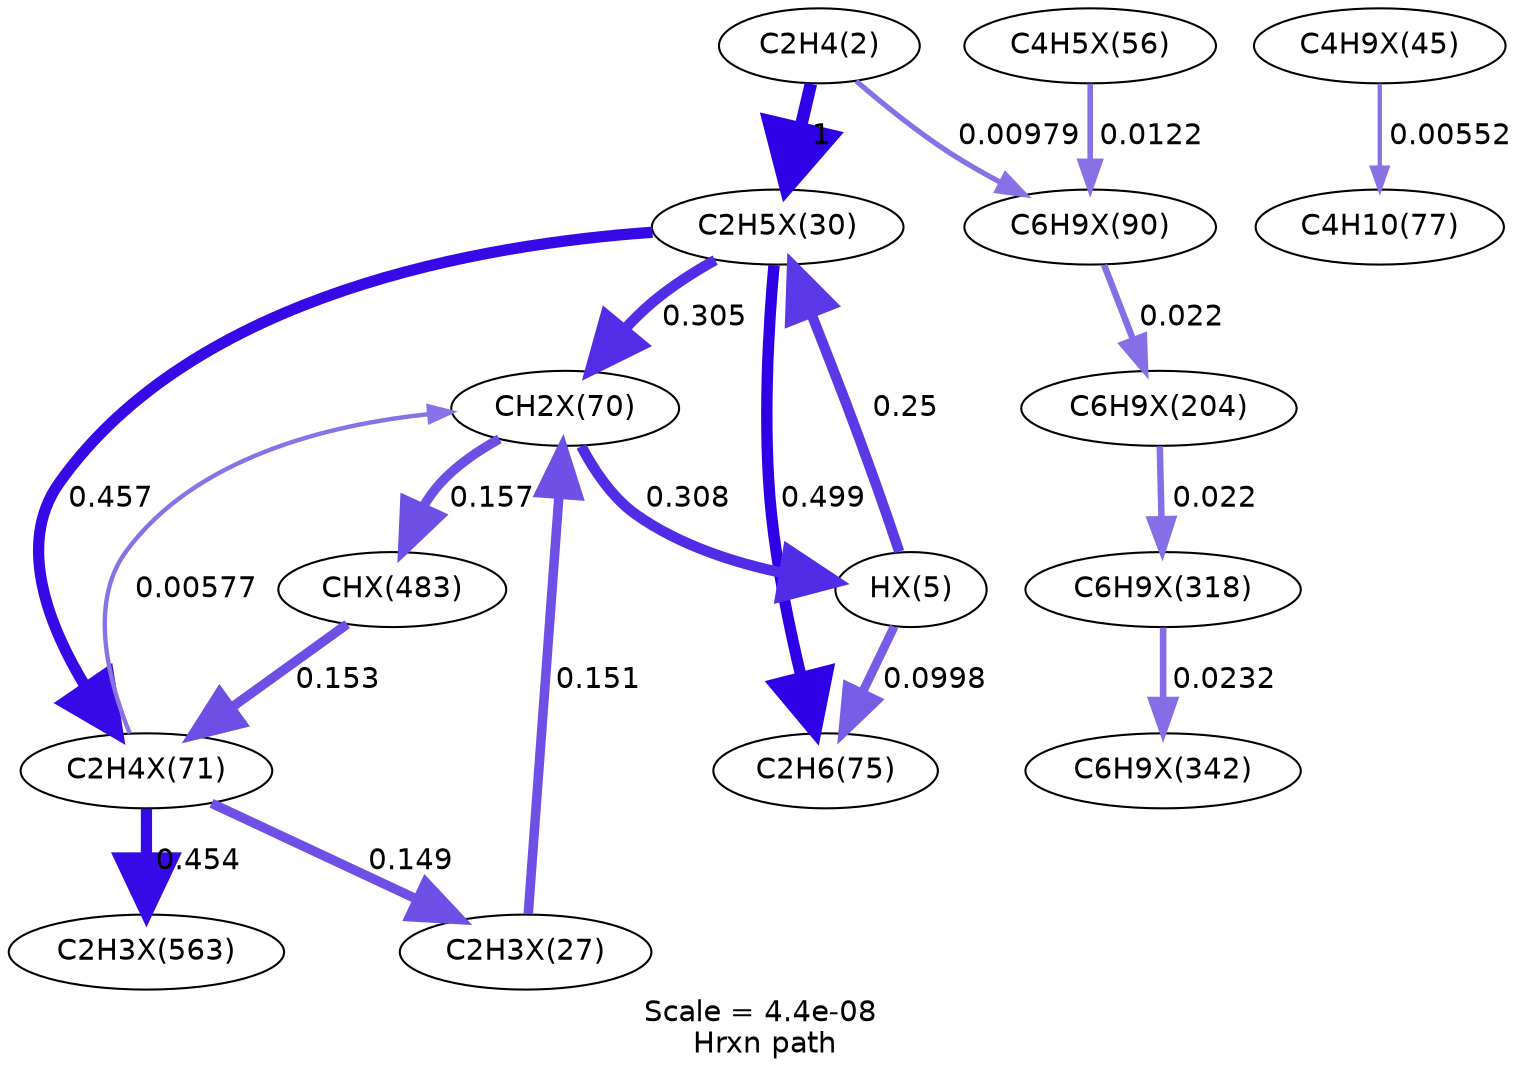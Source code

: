 digraph reaction_paths {
center=1;
s5 -> s20[fontname="Helvetica", style="setlinewidth(6)", arrowsize=3, color="0.7, 1.5, 0.9"
, label=" 1"];
s5 -> s33[fontname="Helvetica", style="setlinewidth(2.51)", arrowsize=1.25, color="0.7, 0.51, 0.9"
, label=" 0.00979"];
s17 -> s20[fontname="Helvetica", style="setlinewidth(4.95)", arrowsize=2.48, color="0.7, 0.75, 0.9"
, label=" 0.25"];
s17 -> s11[fontname="Helvetica", style="setlinewidth(4.26)", arrowsize=2.13, color="0.7, 0.6, 0.9"
, label=" 0.0998"];
s31 -> s17[fontname="Helvetica", style="setlinewidth(5.11)", arrowsize=2.55, color="0.7, 0.808, 0.9"
, label=" 0.308"];
s18 -> s31[fontname="Helvetica", style="setlinewidth(4.57)", arrowsize=2.29, color="0.7, 0.651, 0.9"
, label=" 0.151"];
s32 -> s18[fontname="Helvetica", style="setlinewidth(4.56)", arrowsize=2.28, color="0.7, 0.649, 0.9"
, label=" 0.149"];
s20 -> s11[fontname="Helvetica", style="setlinewidth(5.47)", arrowsize=2.74, color="0.7, 0.999, 0.9"
, label=" 0.499"];
s20 -> s31[fontname="Helvetica", style="setlinewidth(5.1)", arrowsize=2.55, color="0.7, 0.805, 0.9"
, label=" 0.305"];
s20 -> s32[fontname="Helvetica", style="setlinewidth(5.41)", arrowsize=2.7, color="0.7, 0.957, 0.9"
, label=" 0.457"];
s28 -> s33[fontname="Helvetica", style="setlinewidth(2.68)", arrowsize=1.34, color="0.7, 0.512, 0.9"
, label=" 0.0122"];
s33 -> s37[fontname="Helvetica", style="setlinewidth(3.12)", arrowsize=1.56, color="0.7, 0.522, 0.9"
, label=" 0.022"];
s37 -> s38[fontname="Helvetica", style="setlinewidth(3.12)", arrowsize=1.56, color="0.7, 0.522, 0.9"
, label=" 0.022"];
s38 -> s39[fontname="Helvetica", style="setlinewidth(3.16)", arrowsize=1.58, color="0.7, 0.523, 0.9"
, label=" 0.0232"];
s31 -> s48[fontname="Helvetica", style="setlinewidth(4.6)", arrowsize=2.3, color="0.7, 0.657, 0.9"
, label=" 0.157"];
s32 -> s31[fontname="Helvetica", style="setlinewidth(2.11)", arrowsize=1.05, color="0.7, 0.506, 0.9"
, label=" 0.00577"];
s48 -> s32[fontname="Helvetica", style="setlinewidth(4.58)", arrowsize=2.29, color="0.7, 0.653, 0.9"
, label=" 0.153"];
s32 -> s56[fontname="Helvetica", style="setlinewidth(5.4)", arrowsize=2.7, color="0.7, 0.954, 0.9"
, label=" 0.454"];
s26 -> s12[fontname="Helvetica", style="setlinewidth(2.08)", arrowsize=1.04, color="0.7, 0.506, 0.9"
, label=" 0.00552"];
s5 [ fontname="Helvetica", label="C2H4(2)"];
s11 [ fontname="Helvetica", label="C2H6(75)"];
s12 [ fontname="Helvetica", label="C4H10(77)"];
s17 [ fontname="Helvetica", label="HX(5)"];
s18 [ fontname="Helvetica", label="C2H3X(27)"];
s20 [ fontname="Helvetica", label="C2H5X(30)"];
s26 [ fontname="Helvetica", label="C4H9X(45)"];
s28 [ fontname="Helvetica", label="C4H5X(56)"];
s31 [ fontname="Helvetica", label="CH2X(70)"];
s32 [ fontname="Helvetica", label="C2H4X(71)"];
s33 [ fontname="Helvetica", label="C6H9X(90)"];
s37 [ fontname="Helvetica", label="C6H9X(204)"];
s38 [ fontname="Helvetica", label="C6H9X(318)"];
s39 [ fontname="Helvetica", label="C6H9X(342)"];
s48 [ fontname="Helvetica", label="CHX(483)"];
s56 [ fontname="Helvetica", label="C2H3X(563)"];
 label = "Scale = 4.4e-08\l Hrxn path";
 fontname = "Helvetica";
}
